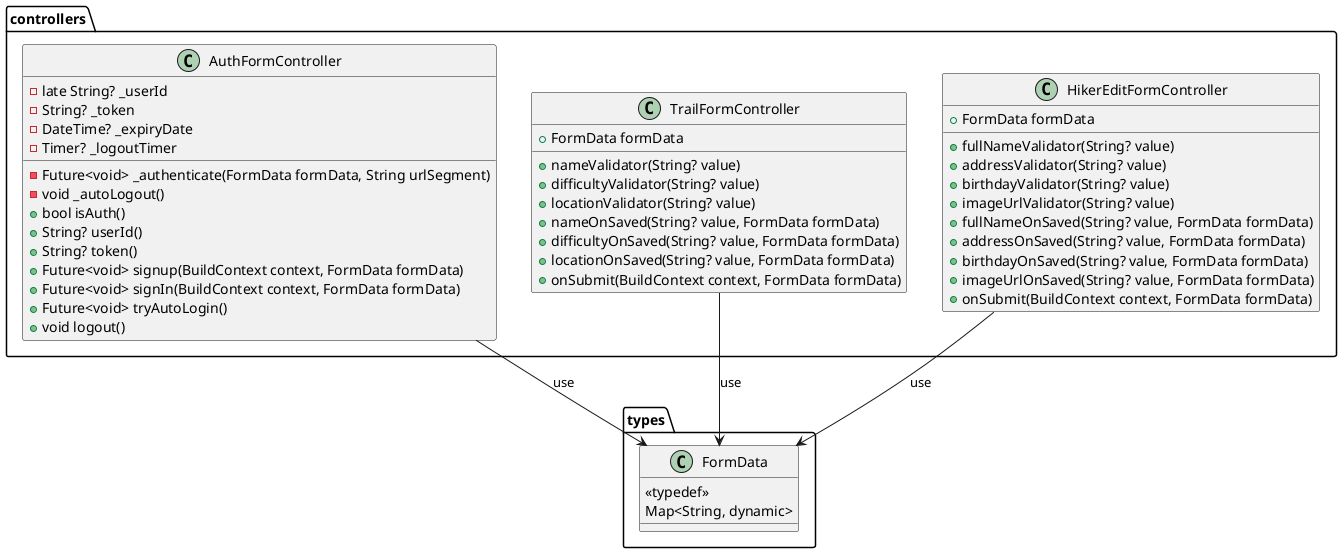 @startuml pe_na_pedra_class_diagram_4
package types {
  class FormData {
    <<typedef>>
    Map<String, dynamic>
  }
}

package controllers {
  class AuthFormController {
    - late String? _userId
    - String? _token
    - DateTime? _expiryDate
    - Timer? _logoutTimer

    - Future<void> _authenticate(FormData formData, String urlSegment)
    - void _autoLogout()
    + bool isAuth()
    + String? userId()
    + String? token()
    + Future<void> signup(BuildContext context, FormData formData)
    + Future<void> signIn(BuildContext context, FormData formData)
    + Future<void> tryAutoLogin()
    + void logout()
  }

  class TrailFormController {
    + FormData formData
    + nameValidator(String? value)
    + difficultyValidator(String? value)
    + locationValidator(String? value)
    + nameOnSaved(String? value, FormData formData)
    + difficultyOnSaved(String? value, FormData formData)
    + locationOnSaved(String? value, FormData formData)
    + onSubmit(BuildContext context, FormData formData)
  }
  
  class HikerEditFormController {
    + FormData formData
    + fullNameValidator(String? value)
    + addressValidator(String? value)
    + birthdayValidator(String? value)
    + imageUrlValidator(String? value)
    + fullNameOnSaved(String? value, FormData formData)
    + addressOnSaved(String? value, FormData formData)
    + birthdayOnSaved(String? value, FormData formData)
    + imageUrlOnSaved(String? value, FormData formData)
    + onSubmit(BuildContext context, FormData formData)
  }
}

TrailFormController --> FormData : use
HikerEditFormController --> FormData : use
AuthFormController --> FormData : use
@enduml
